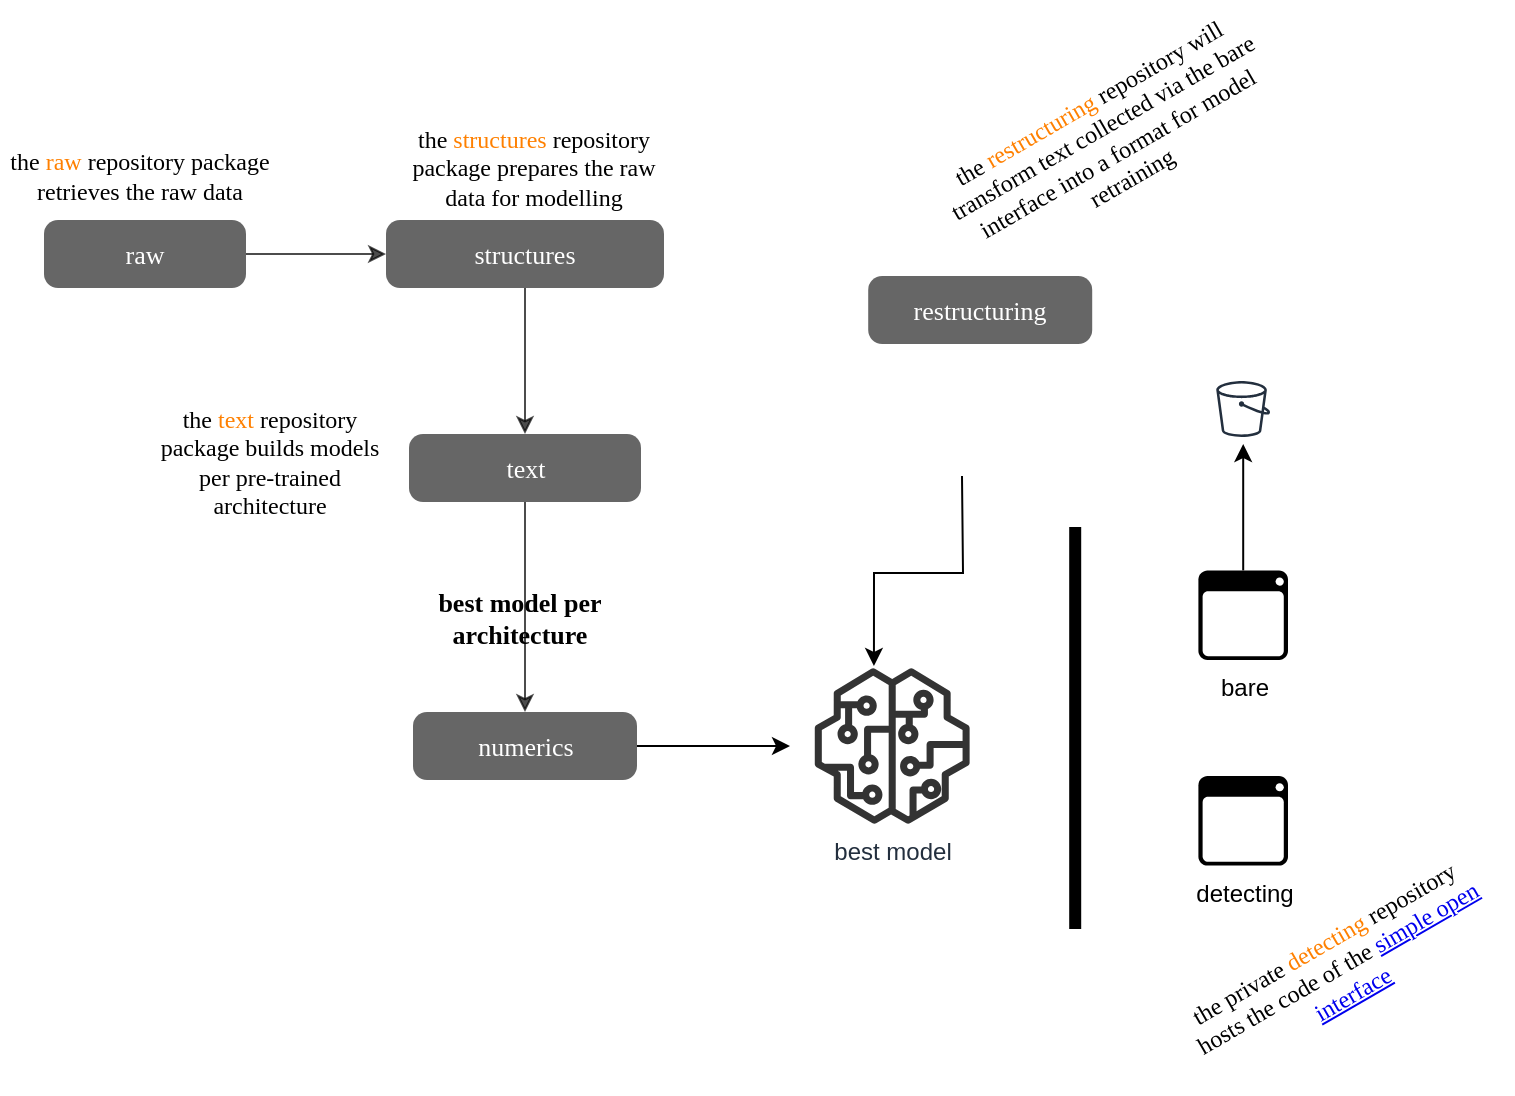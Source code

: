 <mxfile version="22.1.2" type="device">
  <diagram name="sketch" id="NKct0yvRwDZPGS5-LY1j">
    <mxGraphModel dx="1098" dy="801" grid="1" gridSize="10" guides="1" tooltips="1" connect="1" arrows="1" fold="1" page="1" pageScale="1" pageWidth="1654" pageHeight="1169" math="0" shadow="0">
      <root>
        <mxCell id="0" />
        <mxCell id="1" parent="0" />
        <mxCell id="gYTZMiJ3hf2rMKiT2wGT-1" value="raw" style="rounded=1;absoluteArcSize=1;arcSize=14;whiteSpace=wrap;strokeWidth=2;strokeColor=none;opacity=60;fontFamily=Asap;fontSource=https%3A%2F%2Ffonts.googleapis.com%2Fcss%3Ffamily%3DAsap;fillColor=#000000;fontSize=13;fontColor=#FFFFFF;" vertex="1" parent="1">
          <mxGeometry x="142" y="272" width="101" height="34" as="geometry" />
        </mxCell>
        <mxCell id="gYTZMiJ3hf2rMKiT2wGT-29" style="edgeStyle=orthogonalEdgeStyle;rounded=0;orthogonalLoop=1;jettySize=auto;html=1;strokeColor=#000000;opacity=70;" edge="1" parent="1" source="gYTZMiJ3hf2rMKiT2wGT-2" target="gYTZMiJ3hf2rMKiT2wGT-3">
          <mxGeometry relative="1" as="geometry" />
        </mxCell>
        <mxCell id="gYTZMiJ3hf2rMKiT2wGT-2" value="structures" style="rounded=1;absoluteArcSize=1;arcSize=14;whiteSpace=wrap;strokeWidth=2;strokeColor=none;opacity=60;fontFamily=Asap;fontSource=https%3A%2F%2Ffonts.googleapis.com%2Fcss%3Ffamily%3DAsap;fillColor=#000000;fontSize=13;fontColor=#FFFFFF;" vertex="1" parent="1">
          <mxGeometry x="313" y="272" width="139" height="34" as="geometry" />
        </mxCell>
        <mxCell id="gYTZMiJ3hf2rMKiT2wGT-33" style="edgeStyle=orthogonalEdgeStyle;rounded=0;orthogonalLoop=1;jettySize=auto;html=1;entryX=0.5;entryY=0;entryDx=0;entryDy=0;strokeColor=#000000;opacity=70;" edge="1" parent="1" source="gYTZMiJ3hf2rMKiT2wGT-3" target="gYTZMiJ3hf2rMKiT2wGT-18">
          <mxGeometry relative="1" as="geometry" />
        </mxCell>
        <mxCell id="gYTZMiJ3hf2rMKiT2wGT-3" value="text" style="rounded=1;absoluteArcSize=1;arcSize=14;whiteSpace=wrap;strokeWidth=2;strokeColor=none;opacity=60;fontFamily=Asap;fontSource=https%3A%2F%2Ffonts.googleapis.com%2Fcss%3Ffamily%3DAsap;fontSize=13;fillColor=#000000;fontColor=#FFFFFF;" vertex="1" parent="1">
          <mxGeometry x="324.5" y="379" width="116" height="34" as="geometry" />
        </mxCell>
        <mxCell id="gYTZMiJ3hf2rMKiT2wGT-4" value="restructuring" style="rounded=1;absoluteArcSize=1;arcSize=14;whiteSpace=wrap;strokeWidth=2;strokeColor=none;opacity=60;fontFamily=Asap;fontSource=https%3A%2F%2Ffonts.googleapis.com%2Fcss%3Ffamily%3DAsap;fillColor=#000000;fontSize=13;fontColor=#FFFFFF;" vertex="1" parent="1">
          <mxGeometry x="554.1" y="300" width="112" height="34" as="geometry" />
        </mxCell>
        <mxCell id="gYTZMiJ3hf2rMKiT2wGT-7" value="" style="curved=1;startArrow=none;;exitX=1;exitY=0.5;rounded=0;strokeColor=#000000;opacity=70;fontFamily=Asap;fontSource=https%3A%2F%2Ffonts.googleapis.com%2Fcss%3Ffamily%3DAsap;exitDx=0;exitDy=0;entryX=0;entryY=0.5;entryDx=0;entryDy=0;" edge="1" parent="1" source="gYTZMiJ3hf2rMKiT2wGT-1" target="gYTZMiJ3hf2rMKiT2wGT-2">
          <mxGeometry relative="1" as="geometry">
            <Array as="points" />
            <mxPoint x="290" y="289" as="targetPoint" />
          </mxGeometry>
        </mxCell>
        <mxCell id="gYTZMiJ3hf2rMKiT2wGT-34" style="edgeStyle=orthogonalEdgeStyle;rounded=0;orthogonalLoop=1;jettySize=auto;html=1;" edge="1" parent="1" source="gYTZMiJ3hf2rMKiT2wGT-18">
          <mxGeometry relative="1" as="geometry">
            <mxPoint x="515" y="535" as="targetPoint" />
          </mxGeometry>
        </mxCell>
        <mxCell id="gYTZMiJ3hf2rMKiT2wGT-18" value="numerics" style="rounded=1;absoluteArcSize=1;arcSize=14;whiteSpace=wrap;strokeWidth=2;strokeColor=none;opacity=60;fontFamily=Asap;fontSource=https%3A%2F%2Ffonts.googleapis.com%2Fcss%3Ffamily%3DAsap;fontSize=13;fillColor=#000000;fontColor=#FFFFFF;" vertex="1" parent="1">
          <mxGeometry x="326.5" y="518" width="112" height="34" as="geometry" />
        </mxCell>
        <mxCell id="gYTZMiJ3hf2rMKiT2wGT-19" value="" style="html=1;points=[];perimeter=orthogonalPerimeter;fillColor=strokeColor;rotation=0;" vertex="1" parent="1">
          <mxGeometry x="655.1" y="426" width="5" height="200" as="geometry" />
        </mxCell>
        <mxCell id="gYTZMiJ3hf2rMKiT2wGT-21" value="best model per architecture" style="text;html=1;strokeColor=none;fillColor=none;align=center;verticalAlign=middle;whiteSpace=wrap;rounded=0;fontFamily=Asap;fontSource=https%3A%2F%2Ffonts.googleapis.com%2Fcss%3Ffamily%3DAsap;fontSize=13;fontStyle=1" vertex="1" parent="1">
          <mxGeometry x="334.5" y="456" width="90" height="30" as="geometry" />
        </mxCell>
        <mxCell id="gYTZMiJ3hf2rMKiT2wGT-25" value="best model" style="sketch=0;outlineConnect=0;fontColor=#232F3E;gradientColor=none;fillColor=#000000;strokeColor=none;dashed=0;verticalLabelPosition=bottom;verticalAlign=top;align=center;html=1;fontSize=12;fontStyle=0;aspect=fixed;pointerEvents=1;shape=mxgraph.aws4.sagemaker_model;opacity=80;" vertex="1" parent="1">
          <mxGeometry x="527.1" y="496" width="78" height="78" as="geometry" />
        </mxCell>
        <mxCell id="gYTZMiJ3hf2rMKiT2wGT-27" value="" style="sketch=0;outlineConnect=0;fontColor=#232F3E;gradientColor=none;strokeColor=#232F3E;fillColor=#ffffff;dashed=0;verticalLabelPosition=bottom;verticalAlign=top;align=center;html=1;fontSize=12;fontStyle=0;aspect=fixed;shape=mxgraph.aws4.resourceIcon;resIcon=mxgraph.aws4.bucket;rotation=0;" vertex="1" parent="1">
          <mxGeometry x="724.1" y="349" width="35" height="35" as="geometry" />
        </mxCell>
        <mxCell id="gYTZMiJ3hf2rMKiT2wGT-36" value="detecting" style="shadow=0;dashed=0;html=1;strokeColor=none;fillColor=#000000;labelPosition=center;verticalLabelPosition=bottom;verticalAlign=top;align=center;outlineConnect=0;shape=mxgraph.veeam.interface;" vertex="1" parent="1">
          <mxGeometry x="719.2" y="550" width="44.8" height="44.8" as="geometry" />
        </mxCell>
        <mxCell id="gYTZMiJ3hf2rMKiT2wGT-40" style="edgeStyle=orthogonalEdgeStyle;rounded=0;orthogonalLoop=1;jettySize=auto;html=1;" edge="1" parent="1" source="gYTZMiJ3hf2rMKiT2wGT-37" target="gYTZMiJ3hf2rMKiT2wGT-27">
          <mxGeometry relative="1" as="geometry" />
        </mxCell>
        <mxCell id="gYTZMiJ3hf2rMKiT2wGT-37" value="bare" style="shadow=0;dashed=0;html=1;strokeColor=none;fillColor=#000000;labelPosition=center;verticalLabelPosition=bottom;verticalAlign=top;align=center;outlineConnect=0;shape=mxgraph.veeam.interface;" vertex="1" parent="1">
          <mxGeometry x="719.2" y="447.2" width="44.8" height="44.8" as="geometry" />
        </mxCell>
        <mxCell id="gYTZMiJ3hf2rMKiT2wGT-38" value="the private &lt;font color=&quot;#ff8000&quot;&gt;detecting&lt;/font&gt; repository hosts the code of the &lt;a href=&quot;https://d22j2jhm9iagpk.cloudfront.net/src/c-dispatches-app.html&quot;&gt;simple open interface&lt;/a&gt;" style="text;html=1;strokeColor=none;fillColor=none;align=center;verticalAlign=middle;whiteSpace=wrap;rounded=0;fontFamily=Caveat Brush;fontSource=https%3A%2F%2Ffonts.googleapis.com%2Fcss%3Ffamily%3DCaveat%2BBrush;rotation=-30;" vertex="1" parent="1">
          <mxGeometry x="700" y="626" width="178.4" height="40" as="geometry" />
        </mxCell>
        <mxCell id="gYTZMiJ3hf2rMKiT2wGT-39" value="the&amp;nbsp;&lt;font color=&quot;#ff8000&quot;&gt;restructuring&lt;/font&gt; repository will transform text collected via the bare interface into a format for model retraining" style="text;html=1;strokeColor=none;fillColor=none;align=center;verticalAlign=middle;whiteSpace=wrap;rounded=0;fontFamily=Caveat Brush;fontSource=https%3A%2F%2Ffonts.googleapis.com%2Fcss%3Ffamily%3DCaveat%2BBrush;rotation=-30;" vertex="1" parent="1">
          <mxGeometry x="585.599" y="212.001" width="178.4" height="40" as="geometry" />
        </mxCell>
        <mxCell id="gYTZMiJ3hf2rMKiT2wGT-42" style="edgeStyle=orthogonalEdgeStyle;rounded=0;orthogonalLoop=1;jettySize=auto;html=1;entryX=0.382;entryY=-0.013;entryDx=0;entryDy=0;entryPerimeter=0;" edge="1" parent="1" target="gYTZMiJ3hf2rMKiT2wGT-25">
          <mxGeometry relative="1" as="geometry">
            <mxPoint x="601" y="400" as="sourcePoint" />
          </mxGeometry>
        </mxCell>
        <mxCell id="gYTZMiJ3hf2rMKiT2wGT-43" value="the&amp;nbsp;&lt;font color=&quot;#ff8000&quot;&gt;raw&lt;/font&gt; repository package retrieves the raw data" style="text;html=1;strokeColor=none;fillColor=none;align=center;verticalAlign=middle;whiteSpace=wrap;rounded=0;fontFamily=Caveat Brush;fontSource=https%3A%2F%2Ffonts.googleapis.com%2Fcss%3Ffamily%3DCaveat%2BBrush;rotation=0;" vertex="1" parent="1">
          <mxGeometry x="120" y="230" width="140" height="40" as="geometry" />
        </mxCell>
        <mxCell id="gYTZMiJ3hf2rMKiT2wGT-44" value="the&amp;nbsp;&lt;font color=&quot;#ff8000&quot;&gt;structures&lt;/font&gt; repository package prepares the raw data for modelling" style="text;html=1;strokeColor=none;fillColor=none;align=center;verticalAlign=middle;whiteSpace=wrap;rounded=0;fontFamily=Caveat Brush;fontSource=https%3A%2F%2Ffonts.googleapis.com%2Fcss%3Ffamily%3DCaveat%2BBrush;rotation=0;" vertex="1" parent="1">
          <mxGeometry x="322.3" y="226" width="129.7" height="40" as="geometry" />
        </mxCell>
        <mxCell id="gYTZMiJ3hf2rMKiT2wGT-45" value="the&amp;nbsp;&lt;font color=&quot;#ff8000&quot;&gt;text&lt;/font&gt; repository package builds models per pre-trained architecture" style="text;html=1;strokeColor=none;fillColor=none;align=center;verticalAlign=middle;whiteSpace=wrap;rounded=0;fontFamily=Caveat Brush;fontSource=https%3A%2F%2Ffonts.googleapis.com%2Fcss%3Ffamily%3DCaveat%2BBrush;rotation=0;" vertex="1" parent="1">
          <mxGeometry x="193.1" y="373" width="123.9" height="40" as="geometry" />
        </mxCell>
      </root>
    </mxGraphModel>
  </diagram>
</mxfile>
